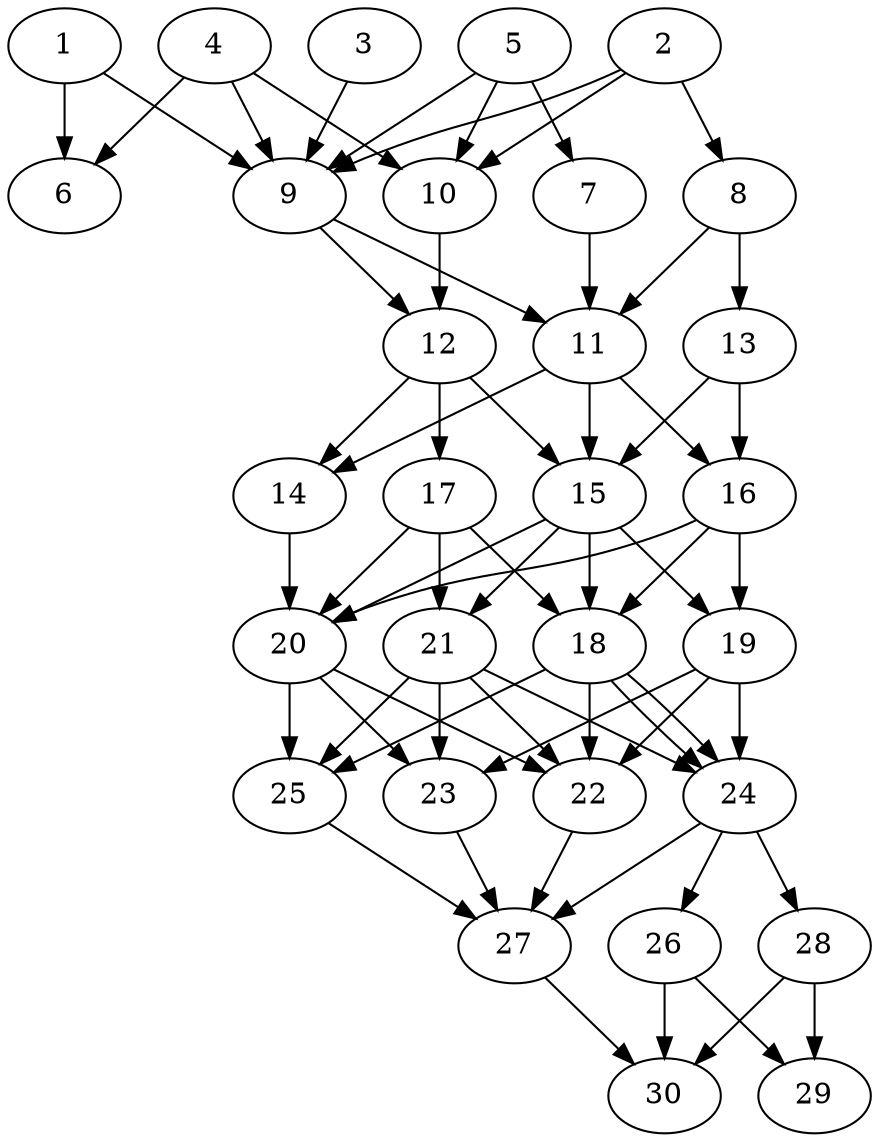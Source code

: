 // DAG automatically generated by daggen at Tue Aug  6 16:27:24 2019
// ./daggen --dot -n 30 --ccr 0.5 --fat 0.5 --regular 0.5 --density 0.9 --mindata 5242880 --maxdata 52428800 
digraph G {
  1 [size="56174592", alpha="0.17", expect_size="28087296"] 
  1 -> 6 [size ="28087296"]
  1 -> 9 [size ="28087296"]
  2 [size="60938240", alpha="0.07", expect_size="30469120"] 
  2 -> 8 [size ="30469120"]
  2 -> 9 [size ="30469120"]
  2 -> 10 [size ="30469120"]
  3 [size="69052416", alpha="0.04", expect_size="34526208"] 
  3 -> 9 [size ="34526208"]
  4 [size="29216768", alpha="0.16", expect_size="14608384"] 
  4 -> 6 [size ="14608384"]
  4 -> 9 [size ="14608384"]
  4 -> 10 [size ="14608384"]
  5 [size="74704896", alpha="0.13", expect_size="37352448"] 
  5 -> 7 [size ="37352448"]
  5 -> 9 [size ="37352448"]
  5 -> 10 [size ="37352448"]
  6 [size="27392000", alpha="0.08", expect_size="13696000"] 
  7 [size="27426816", alpha="0.17", expect_size="13713408"] 
  7 -> 11 [size ="13713408"]
  8 [size="84977664", alpha="0.11", expect_size="42488832"] 
  8 -> 11 [size ="42488832"]
  8 -> 13 [size ="42488832"]
  9 [size="40996864", alpha="0.19", expect_size="20498432"] 
  9 -> 11 [size ="20498432"]
  9 -> 12 [size ="20498432"]
  10 [size="71647232", alpha="0.02", expect_size="35823616"] 
  10 -> 12 [size ="35823616"]
  11 [size="61378560", alpha="0.12", expect_size="30689280"] 
  11 -> 14 [size ="30689280"]
  11 -> 15 [size ="30689280"]
  11 -> 16 [size ="30689280"]
  12 [size="47433728", alpha="0.06", expect_size="23716864"] 
  12 -> 14 [size ="23716864"]
  12 -> 15 [size ="23716864"]
  12 -> 17 [size ="23716864"]
  13 [size="80054272", alpha="0.06", expect_size="40027136"] 
  13 -> 15 [size ="40027136"]
  13 -> 16 [size ="40027136"]
  14 [size="96651264", alpha="0.07", expect_size="48325632"] 
  14 -> 20 [size ="48325632"]
  15 [size="79425536", alpha="0.06", expect_size="39712768"] 
  15 -> 18 [size ="39712768"]
  15 -> 19 [size ="39712768"]
  15 -> 20 [size ="39712768"]
  15 -> 21 [size ="39712768"]
  16 [size="46368768", alpha="0.11", expect_size="23184384"] 
  16 -> 18 [size ="23184384"]
  16 -> 19 [size ="23184384"]
  16 -> 20 [size ="23184384"]
  17 [size="82747392", alpha="0.12", expect_size="41373696"] 
  17 -> 18 [size ="41373696"]
  17 -> 20 [size ="41373696"]
  17 -> 21 [size ="41373696"]
  18 [size="67471360", alpha="0.05", expect_size="33735680"] 
  18 -> 22 [size ="33735680"]
  18 -> 24 [size ="33735680"]
  18 -> 24 [size ="33735680"]
  18 -> 25 [size ="33735680"]
  19 [size="23592960", alpha="0.01", expect_size="11796480"] 
  19 -> 22 [size ="11796480"]
  19 -> 23 [size ="11796480"]
  19 -> 24 [size ="11796480"]
  20 [size="17754112", alpha="0.05", expect_size="8877056"] 
  20 -> 22 [size ="8877056"]
  20 -> 23 [size ="8877056"]
  20 -> 25 [size ="8877056"]
  21 [size="26548224", alpha="0.19", expect_size="13274112"] 
  21 -> 22 [size ="13274112"]
  21 -> 23 [size ="13274112"]
  21 -> 24 [size ="13274112"]
  21 -> 25 [size ="13274112"]
  22 [size="82595840", alpha="0.04", expect_size="41297920"] 
  22 -> 27 [size ="41297920"]
  23 [size="16443392", alpha="0.01", expect_size="8221696"] 
  23 -> 27 [size ="8221696"]
  24 [size="45604864", alpha="0.03", expect_size="22802432"] 
  24 -> 26 [size ="22802432"]
  24 -> 27 [size ="22802432"]
  24 -> 28 [size ="22802432"]
  25 [size="78776320", alpha="0.18", expect_size="39388160"] 
  25 -> 27 [size ="39388160"]
  26 [size="10917888", alpha="0.16", expect_size="5458944"] 
  26 -> 29 [size ="5458944"]
  26 -> 30 [size ="5458944"]
  27 [size="65093632", alpha="0.18", expect_size="32546816"] 
  27 -> 30 [size ="32546816"]
  28 [size="28985344", alpha="0.16", expect_size="14492672"] 
  28 -> 29 [size ="14492672"]
  28 -> 30 [size ="14492672"]
  29 [size="52068352", alpha="0.00", expect_size="26034176"] 
  30 [size="54448128", alpha="0.18", expect_size="27224064"] 
}
